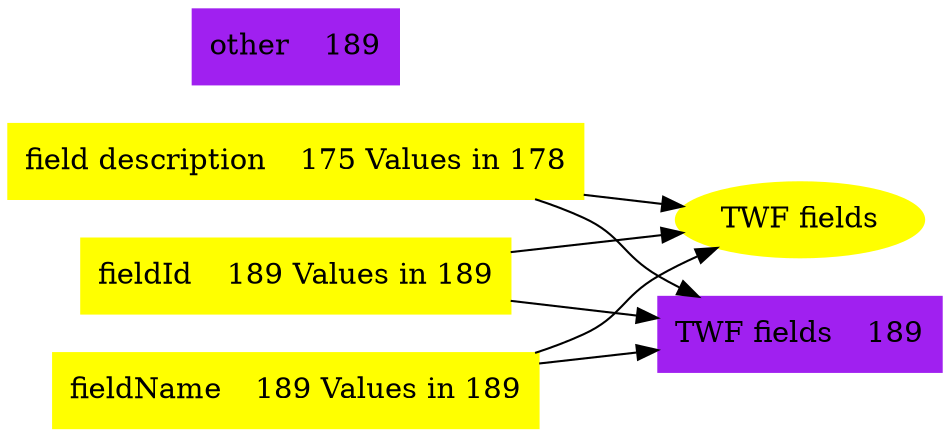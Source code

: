 
    digraph sdsu {
	size="36,36";
   rankdir=LR
	node [color=yellow, style=filled];
    "TWF fields"
  node [shape=record, color=yellow, style=filled];
 "field description" [label="{ field description | 175 Values in 178  }"]
"fieldId" [label="{ fieldId | 189 Values in 189  }"]
"fieldName" [label="{ fieldName | 189 Values in 189  }"]
node [color=purple, style=filled]; 
node [shape=record]; 
 "record" [label="{<f0> TWF fields | 189}"] 
 "r_other" [label="{<f0> other | 189}"] 
 # relation from categories to domain
 "field description" -> "TWF fields" 
 "fieldId" -> "TWF fields" 
 "fieldName" -> "TWF fields" 
# relation from categories to records
 "field description" -> "record" 
 "fieldId" -> "record" 
 "fieldName" -> "record" 
}
